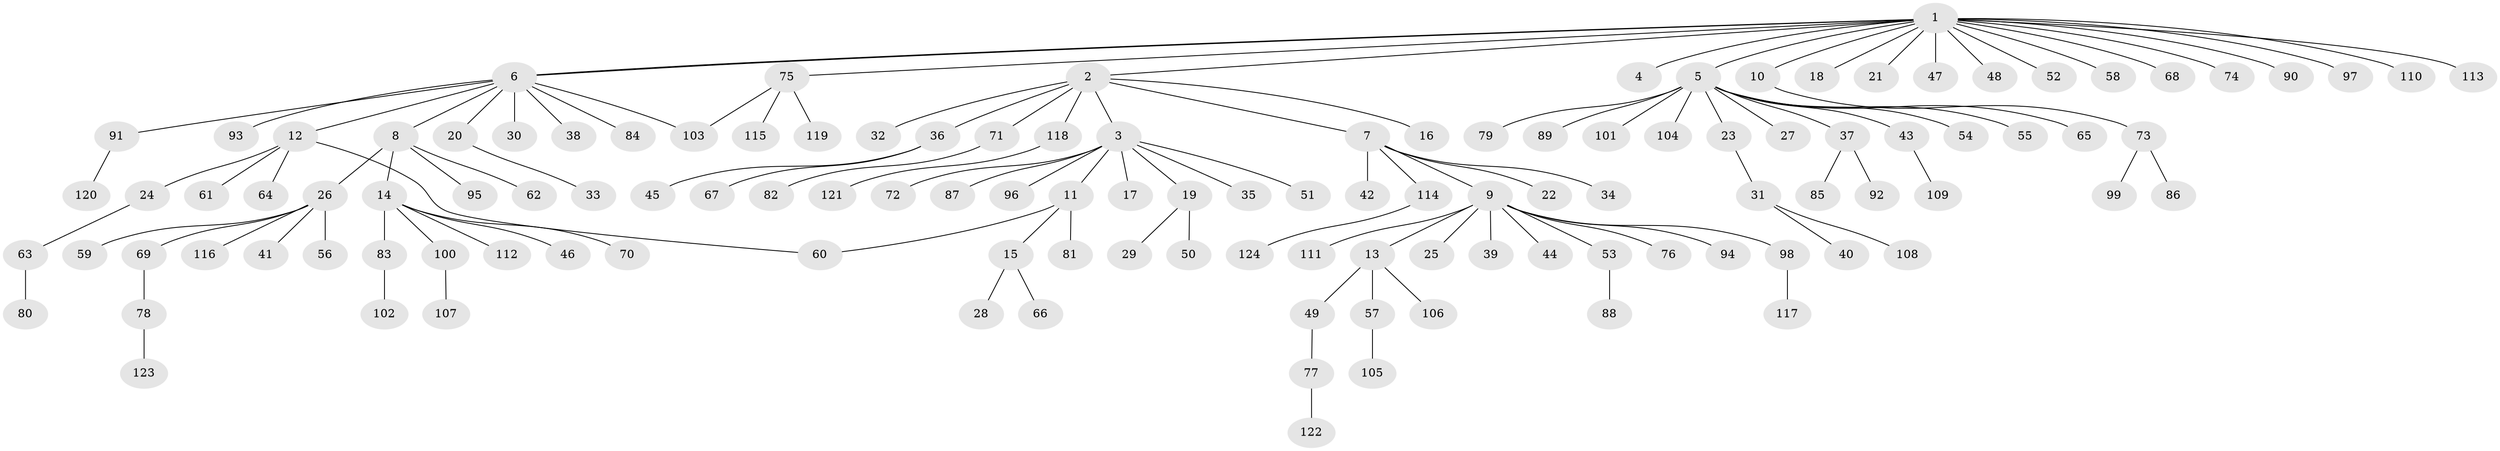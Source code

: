 // Generated by graph-tools (version 1.1) at 2025/48/03/09/25 04:48:52]
// undirected, 124 vertices, 126 edges
graph export_dot {
graph [start="1"]
  node [color=gray90,style=filled];
  1;
  2;
  3;
  4;
  5;
  6;
  7;
  8;
  9;
  10;
  11;
  12;
  13;
  14;
  15;
  16;
  17;
  18;
  19;
  20;
  21;
  22;
  23;
  24;
  25;
  26;
  27;
  28;
  29;
  30;
  31;
  32;
  33;
  34;
  35;
  36;
  37;
  38;
  39;
  40;
  41;
  42;
  43;
  44;
  45;
  46;
  47;
  48;
  49;
  50;
  51;
  52;
  53;
  54;
  55;
  56;
  57;
  58;
  59;
  60;
  61;
  62;
  63;
  64;
  65;
  66;
  67;
  68;
  69;
  70;
  71;
  72;
  73;
  74;
  75;
  76;
  77;
  78;
  79;
  80;
  81;
  82;
  83;
  84;
  85;
  86;
  87;
  88;
  89;
  90;
  91;
  92;
  93;
  94;
  95;
  96;
  97;
  98;
  99;
  100;
  101;
  102;
  103;
  104;
  105;
  106;
  107;
  108;
  109;
  110;
  111;
  112;
  113;
  114;
  115;
  116;
  117;
  118;
  119;
  120;
  121;
  122;
  123;
  124;
  1 -- 2;
  1 -- 4;
  1 -- 5;
  1 -- 6;
  1 -- 6;
  1 -- 10;
  1 -- 18;
  1 -- 21;
  1 -- 47;
  1 -- 48;
  1 -- 52;
  1 -- 58;
  1 -- 68;
  1 -- 74;
  1 -- 75;
  1 -- 90;
  1 -- 97;
  1 -- 110;
  1 -- 113;
  2 -- 3;
  2 -- 7;
  2 -- 16;
  2 -- 32;
  2 -- 36;
  2 -- 71;
  2 -- 118;
  3 -- 11;
  3 -- 17;
  3 -- 19;
  3 -- 35;
  3 -- 51;
  3 -- 72;
  3 -- 87;
  3 -- 96;
  5 -- 23;
  5 -- 27;
  5 -- 37;
  5 -- 43;
  5 -- 54;
  5 -- 55;
  5 -- 65;
  5 -- 79;
  5 -- 89;
  5 -- 101;
  5 -- 104;
  6 -- 8;
  6 -- 12;
  6 -- 20;
  6 -- 30;
  6 -- 38;
  6 -- 84;
  6 -- 91;
  6 -- 93;
  6 -- 103;
  7 -- 9;
  7 -- 22;
  7 -- 34;
  7 -- 42;
  7 -- 114;
  8 -- 14;
  8 -- 26;
  8 -- 62;
  8 -- 95;
  9 -- 13;
  9 -- 25;
  9 -- 39;
  9 -- 44;
  9 -- 53;
  9 -- 76;
  9 -- 94;
  9 -- 98;
  9 -- 111;
  10 -- 73;
  11 -- 15;
  11 -- 60;
  11 -- 81;
  12 -- 24;
  12 -- 60;
  12 -- 61;
  12 -- 64;
  13 -- 49;
  13 -- 57;
  13 -- 106;
  14 -- 46;
  14 -- 70;
  14 -- 83;
  14 -- 100;
  14 -- 112;
  15 -- 28;
  15 -- 66;
  19 -- 29;
  19 -- 50;
  20 -- 33;
  23 -- 31;
  24 -- 63;
  26 -- 41;
  26 -- 56;
  26 -- 59;
  26 -- 69;
  26 -- 116;
  31 -- 40;
  31 -- 108;
  36 -- 45;
  36 -- 67;
  37 -- 85;
  37 -- 92;
  43 -- 109;
  49 -- 77;
  53 -- 88;
  57 -- 105;
  63 -- 80;
  69 -- 78;
  71 -- 82;
  73 -- 86;
  73 -- 99;
  75 -- 103;
  75 -- 115;
  75 -- 119;
  77 -- 122;
  78 -- 123;
  83 -- 102;
  91 -- 120;
  98 -- 117;
  100 -- 107;
  114 -- 124;
  118 -- 121;
}
